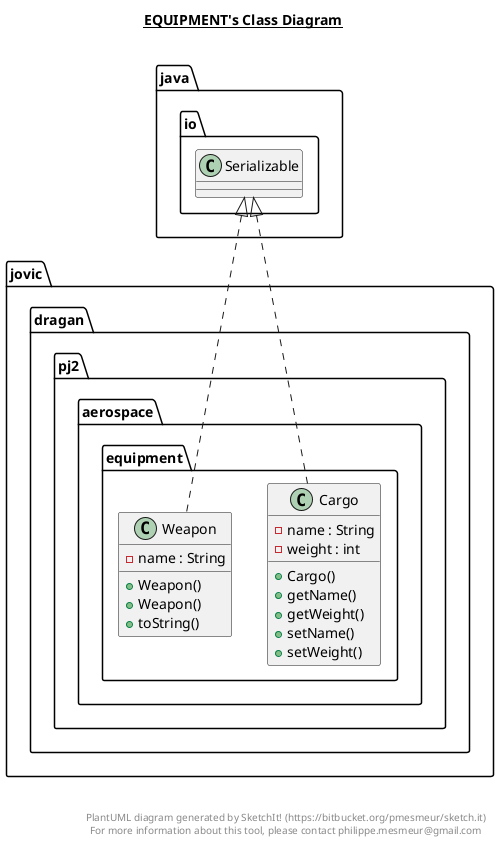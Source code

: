 @startuml

title __EQUIPMENT's Class Diagram__\n

  namespace jovic.dragan.pj2.aerospace {
    namespace equipment {
      class jovic.dragan.pj2.aerospace.equipment.Cargo {
          - name : String
          - weight : int
          + Cargo()
          + getName()
          + getWeight()
          + setName()
          + setWeight()
      }
    }
  }
  

  namespace jovic.dragan.pj2.aerospace {
    namespace equipment {
      class jovic.dragan.pj2.aerospace.equipment.Weapon {
          - name : String
          + Weapon()
          + Weapon()
          + toString()
      }
    }
  }
  

  jovic.dragan.pj2.aerospace.equipment.Cargo .up.|> java.io.Serializable
  jovic.dragan.pj2.aerospace.equipment.Weapon .up.|> java.io.Serializable


right footer


PlantUML diagram generated by SketchIt! (https://bitbucket.org/pmesmeur/sketch.it)
For more information about this tool, please contact philippe.mesmeur@gmail.com
endfooter

@enduml
